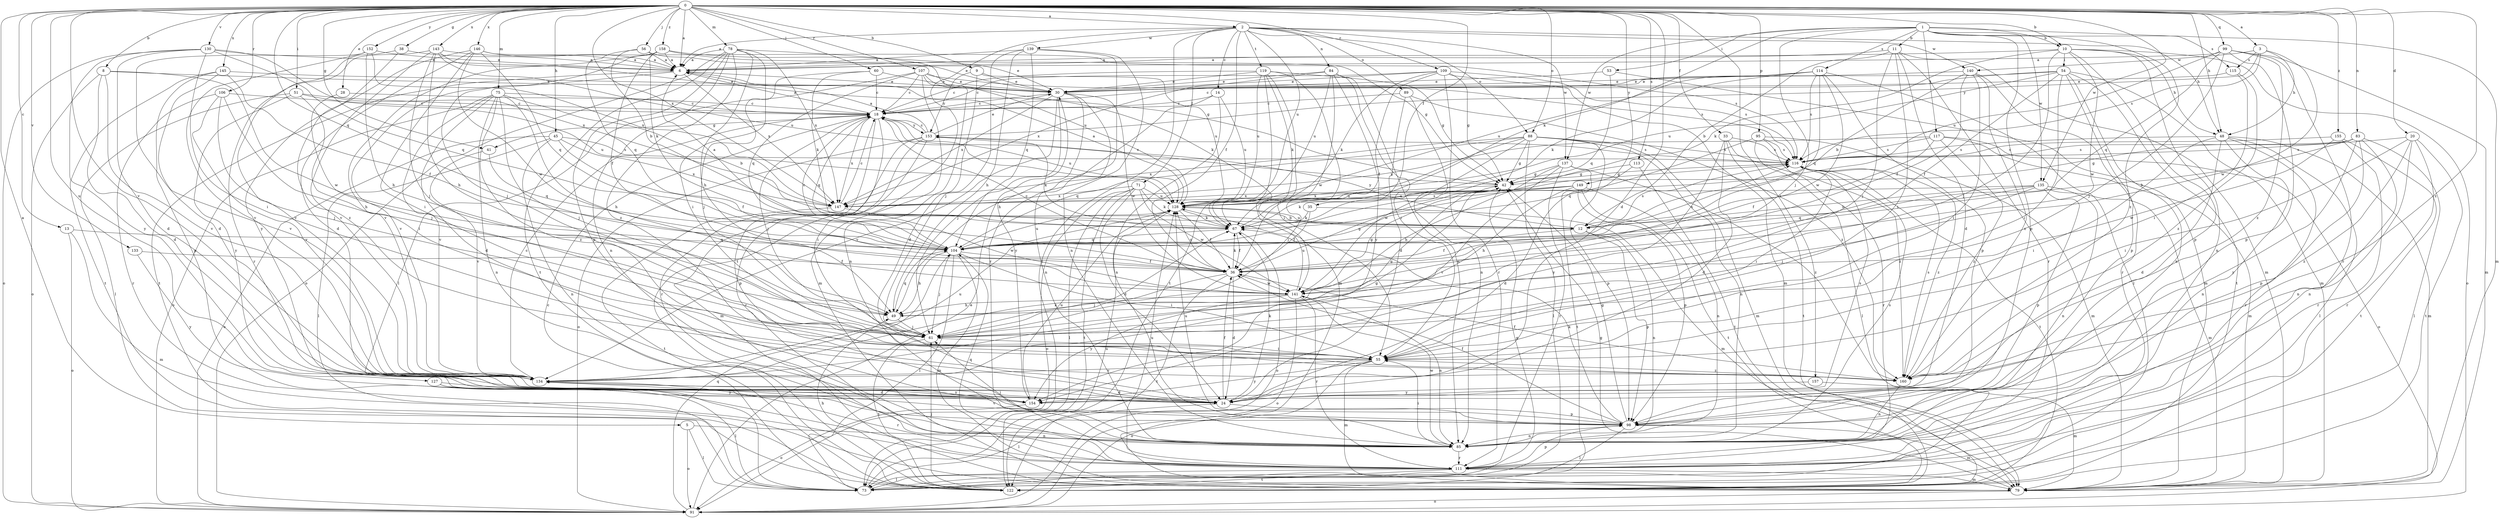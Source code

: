 strict digraph  {
0;
1;
2;
3;
5;
6;
8;
9;
10;
11;
12;
13;
14;
18;
20;
24;
28;
30;
33;
35;
36;
38;
41;
42;
45;
48;
49;
51;
53;
54;
55;
56;
60;
61;
67;
71;
73;
75;
78;
79;
83;
84;
85;
88;
89;
91;
95;
98;
99;
104;
106;
107;
109;
111;
113;
114;
115;
116;
117;
119;
122;
127;
128;
130;
133;
134;
135;
137;
139;
140;
141;
143;
145;
146;
147;
149;
152;
153;
154;
155;
157;
158;
160;
0 -> 2  [label=a];
0 -> 3  [label=a];
0 -> 5  [label=a];
0 -> 6  [label=a];
0 -> 8  [label=b];
0 -> 9  [label=b];
0 -> 10  [label=b];
0 -> 13  [label=c];
0 -> 20  [label=d];
0 -> 24  [label=d];
0 -> 28  [label=e];
0 -> 33  [label=f];
0 -> 35  [label=f];
0 -> 38  [label=g];
0 -> 41  [label=g];
0 -> 45  [label=h];
0 -> 48  [label=h];
0 -> 51  [label=i];
0 -> 56  [label=j];
0 -> 60  [label=j];
0 -> 75  [label=m];
0 -> 78  [label=m];
0 -> 83  [label=n];
0 -> 88  [label=o];
0 -> 95  [label=p];
0 -> 99  [label=q];
0 -> 104  [label=q];
0 -> 106  [label=r];
0 -> 107  [label=r];
0 -> 109  [label=r];
0 -> 113  [label=s];
0 -> 127  [label=u];
0 -> 130  [label=v];
0 -> 133  [label=v];
0 -> 134  [label=v];
0 -> 135  [label=w];
0 -> 143  [label=x];
0 -> 145  [label=x];
0 -> 146  [label=x];
0 -> 147  [label=x];
0 -> 149  [label=y];
0 -> 152  [label=y];
0 -> 155  [label=z];
0 -> 157  [label=z];
0 -> 158  [label=z];
0 -> 160  [label=z];
1 -> 10  [label=b];
1 -> 11  [label=b];
1 -> 53  [label=i];
1 -> 61  [label=j];
1 -> 67  [label=k];
1 -> 79  [label=m];
1 -> 98  [label=p];
1 -> 114  [label=s];
1 -> 115  [label=s];
1 -> 117  [label=t];
1 -> 135  [label=w];
1 -> 137  [label=w];
1 -> 160  [label=z];
2 -> 6  [label=a];
2 -> 14  [label=c];
2 -> 36  [label=f];
2 -> 48  [label=h];
2 -> 71  [label=l];
2 -> 73  [label=l];
2 -> 84  [label=n];
2 -> 88  [label=o];
2 -> 89  [label=o];
2 -> 119  [label=t];
2 -> 122  [label=t];
2 -> 128  [label=u];
2 -> 137  [label=w];
2 -> 139  [label=w];
2 -> 140  [label=w];
3 -> 48  [label=h];
3 -> 115  [label=s];
3 -> 116  [label=s];
3 -> 140  [label=w];
3 -> 141  [label=w];
3 -> 153  [label=y];
5 -> 73  [label=l];
5 -> 85  [label=n];
5 -> 91  [label=o];
6 -> 30  [label=e];
6 -> 122  [label=t];
6 -> 134  [label=v];
6 -> 147  [label=x];
8 -> 24  [label=d];
8 -> 30  [label=e];
8 -> 91  [label=o];
8 -> 134  [label=v];
8 -> 141  [label=w];
9 -> 24  [label=d];
9 -> 30  [label=e];
9 -> 128  [label=u];
9 -> 153  [label=y];
10 -> 6  [label=a];
10 -> 48  [label=h];
10 -> 54  [label=i];
10 -> 61  [label=j];
10 -> 67  [label=k];
10 -> 85  [label=n];
10 -> 91  [label=o];
10 -> 98  [label=p];
10 -> 141  [label=w];
11 -> 6  [label=a];
11 -> 12  [label=b];
11 -> 24  [label=d];
11 -> 55  [label=i];
11 -> 61  [label=j];
11 -> 79  [label=m];
11 -> 111  [label=r];
12 -> 36  [label=f];
12 -> 85  [label=n];
12 -> 98  [label=p];
12 -> 116  [label=s];
12 -> 128  [label=u];
12 -> 153  [label=y];
13 -> 79  [label=m];
13 -> 91  [label=o];
13 -> 104  [label=q];
14 -> 18  [label=c];
14 -> 49  [label=h];
14 -> 85  [label=n];
14 -> 128  [label=u];
18 -> 6  [label=a];
18 -> 41  [label=g];
18 -> 55  [label=i];
18 -> 61  [label=j];
18 -> 104  [label=q];
18 -> 111  [label=r];
18 -> 128  [label=u];
18 -> 147  [label=x];
18 -> 153  [label=y];
20 -> 55  [label=i];
20 -> 85  [label=n];
20 -> 111  [label=r];
20 -> 116  [label=s];
20 -> 122  [label=t];
20 -> 160  [label=z];
24 -> 36  [label=f];
24 -> 67  [label=k];
24 -> 73  [label=l];
24 -> 98  [label=p];
24 -> 116  [label=s];
28 -> 18  [label=c];
28 -> 61  [label=j];
30 -> 18  [label=c];
30 -> 61  [label=j];
30 -> 85  [label=n];
30 -> 134  [label=v];
30 -> 141  [label=w];
30 -> 147  [label=x];
30 -> 154  [label=y];
33 -> 24  [label=d];
33 -> 116  [label=s];
33 -> 122  [label=t];
33 -> 154  [label=y];
33 -> 160  [label=z];
35 -> 36  [label=f];
35 -> 67  [label=k];
35 -> 79  [label=m];
36 -> 18  [label=c];
36 -> 24  [label=d];
36 -> 42  [label=g];
36 -> 61  [label=j];
36 -> 67  [label=k];
36 -> 122  [label=t];
36 -> 128  [label=u];
36 -> 141  [label=w];
38 -> 6  [label=a];
38 -> 134  [label=v];
38 -> 160  [label=z];
41 -> 104  [label=q];
41 -> 134  [label=v];
42 -> 18  [label=c];
42 -> 128  [label=u];
45 -> 36  [label=f];
45 -> 73  [label=l];
45 -> 85  [label=n];
45 -> 91  [label=o];
45 -> 116  [label=s];
45 -> 147  [label=x];
48 -> 24  [label=d];
48 -> 55  [label=i];
48 -> 73  [label=l];
48 -> 79  [label=m];
48 -> 85  [label=n];
48 -> 111  [label=r];
48 -> 116  [label=s];
49 -> 61  [label=j];
49 -> 104  [label=q];
51 -> 18  [label=c];
51 -> 55  [label=i];
51 -> 73  [label=l];
51 -> 128  [label=u];
51 -> 154  [label=y];
53 -> 30  [label=e];
53 -> 79  [label=m];
53 -> 104  [label=q];
54 -> 18  [label=c];
54 -> 30  [label=e];
54 -> 36  [label=f];
54 -> 55  [label=i];
54 -> 79  [label=m];
54 -> 85  [label=n];
54 -> 98  [label=p];
54 -> 122  [label=t];
54 -> 128  [label=u];
55 -> 79  [label=m];
55 -> 91  [label=o];
55 -> 134  [label=v];
55 -> 154  [label=y];
55 -> 160  [label=z];
56 -> 6  [label=a];
56 -> 12  [label=b];
56 -> 30  [label=e];
56 -> 104  [label=q];
60 -> 18  [label=c];
60 -> 30  [label=e];
60 -> 61  [label=j];
60 -> 67  [label=k];
61 -> 42  [label=g];
61 -> 55  [label=i];
61 -> 122  [label=t];
67 -> 6  [label=a];
67 -> 36  [label=f];
67 -> 91  [label=o];
67 -> 104  [label=q];
67 -> 116  [label=s];
71 -> 24  [label=d];
71 -> 67  [label=k];
71 -> 73  [label=l];
71 -> 91  [label=o];
71 -> 122  [label=t];
71 -> 128  [label=u];
71 -> 141  [label=w];
71 -> 147  [label=x];
73 -> 18  [label=c];
73 -> 42  [label=g];
73 -> 128  [label=u];
75 -> 12  [label=b];
75 -> 18  [label=c];
75 -> 24  [label=d];
75 -> 49  [label=h];
75 -> 61  [label=j];
75 -> 85  [label=n];
75 -> 91  [label=o];
75 -> 134  [label=v];
75 -> 160  [label=z];
78 -> 6  [label=a];
78 -> 49  [label=h];
78 -> 55  [label=i];
78 -> 85  [label=n];
78 -> 91  [label=o];
78 -> 98  [label=p];
78 -> 122  [label=t];
78 -> 128  [label=u];
78 -> 147  [label=x];
78 -> 160  [label=z];
79 -> 42  [label=g];
79 -> 91  [label=o];
83 -> 12  [label=b];
83 -> 42  [label=g];
83 -> 73  [label=l];
83 -> 85  [label=n];
83 -> 98  [label=p];
83 -> 116  [label=s];
83 -> 154  [label=y];
84 -> 30  [label=e];
84 -> 55  [label=i];
84 -> 85  [label=n];
84 -> 128  [label=u];
84 -> 141  [label=w];
84 -> 147  [label=x];
84 -> 154  [label=y];
85 -> 55  [label=i];
85 -> 61  [label=j];
85 -> 111  [label=r];
85 -> 116  [label=s];
85 -> 141  [label=w];
88 -> 42  [label=g];
88 -> 61  [label=j];
88 -> 73  [label=l];
88 -> 79  [label=m];
88 -> 85  [label=n];
88 -> 98  [label=p];
88 -> 104  [label=q];
88 -> 116  [label=s];
88 -> 141  [label=w];
88 -> 147  [label=x];
89 -> 18  [label=c];
89 -> 24  [label=d];
89 -> 85  [label=n];
89 -> 160  [label=z];
91 -> 30  [label=e];
91 -> 104  [label=q];
95 -> 73  [label=l];
95 -> 79  [label=m];
95 -> 104  [label=q];
95 -> 111  [label=r];
95 -> 116  [label=s];
98 -> 36  [label=f];
98 -> 42  [label=g];
98 -> 67  [label=k];
98 -> 73  [label=l];
98 -> 79  [label=m];
98 -> 85  [label=n];
98 -> 128  [label=u];
98 -> 134  [label=v];
99 -> 6  [label=a];
99 -> 61  [label=j];
99 -> 79  [label=m];
99 -> 98  [label=p];
99 -> 104  [label=q];
99 -> 111  [label=r];
99 -> 128  [label=u];
99 -> 160  [label=z];
104 -> 18  [label=c];
104 -> 36  [label=f];
104 -> 49  [label=h];
104 -> 55  [label=i];
104 -> 61  [label=j];
104 -> 73  [label=l];
104 -> 79  [label=m];
104 -> 116  [label=s];
104 -> 128  [label=u];
106 -> 18  [label=c];
106 -> 49  [label=h];
106 -> 61  [label=j];
106 -> 111  [label=r];
106 -> 134  [label=v];
107 -> 18  [label=c];
107 -> 30  [label=e];
107 -> 67  [label=k];
107 -> 73  [label=l];
107 -> 79  [label=m];
107 -> 85  [label=n];
107 -> 104  [label=q];
107 -> 116  [label=s];
109 -> 18  [label=c];
109 -> 30  [label=e];
109 -> 36  [label=f];
109 -> 42  [label=g];
109 -> 67  [label=k];
109 -> 79  [label=m];
109 -> 111  [label=r];
109 -> 116  [label=s];
111 -> 73  [label=l];
111 -> 79  [label=m];
111 -> 98  [label=p];
111 -> 104  [label=q];
111 -> 122  [label=t];
111 -> 128  [label=u];
113 -> 24  [label=d];
113 -> 42  [label=g];
113 -> 122  [label=t];
114 -> 30  [label=e];
114 -> 67  [label=k];
114 -> 73  [label=l];
114 -> 98  [label=p];
114 -> 104  [label=q];
114 -> 116  [label=s];
114 -> 128  [label=u];
114 -> 141  [label=w];
115 -> 30  [label=e];
115 -> 55  [label=i];
115 -> 160  [label=z];
116 -> 42  [label=g];
116 -> 55  [label=i];
116 -> 122  [label=t];
116 -> 160  [label=z];
117 -> 36  [label=f];
117 -> 79  [label=m];
117 -> 91  [label=o];
117 -> 116  [label=s];
117 -> 147  [label=x];
117 -> 160  [label=z];
119 -> 18  [label=c];
119 -> 30  [label=e];
119 -> 42  [label=g];
119 -> 55  [label=i];
119 -> 67  [label=k];
119 -> 79  [label=m];
119 -> 122  [label=t];
119 -> 128  [label=u];
122 -> 49  [label=h];
122 -> 61  [label=j];
127 -> 24  [label=d];
127 -> 73  [label=l];
127 -> 154  [label=y];
128 -> 6  [label=a];
128 -> 12  [label=b];
128 -> 36  [label=f];
128 -> 67  [label=k];
130 -> 6  [label=a];
130 -> 24  [label=d];
130 -> 55  [label=i];
130 -> 91  [label=o];
130 -> 104  [label=q];
130 -> 147  [label=x];
130 -> 154  [label=y];
133 -> 36  [label=f];
133 -> 154  [label=y];
134 -> 18  [label=c];
134 -> 24  [label=d];
134 -> 42  [label=g];
134 -> 67  [label=k];
134 -> 111  [label=r];
134 -> 128  [label=u];
134 -> 154  [label=y];
135 -> 12  [label=b];
135 -> 61  [label=j];
135 -> 79  [label=m];
135 -> 85  [label=n];
135 -> 98  [label=p];
135 -> 104  [label=q];
135 -> 147  [label=x];
137 -> 42  [label=g];
137 -> 49  [label=h];
137 -> 111  [label=r];
137 -> 122  [label=t];
137 -> 134  [label=v];
137 -> 160  [label=z];
139 -> 6  [label=a];
139 -> 49  [label=h];
139 -> 61  [label=j];
139 -> 85  [label=n];
139 -> 104  [label=q];
139 -> 111  [label=r];
140 -> 12  [label=b];
140 -> 30  [label=e];
140 -> 36  [label=f];
140 -> 55  [label=i];
140 -> 111  [label=r];
140 -> 160  [label=z];
141 -> 42  [label=g];
141 -> 49  [label=h];
141 -> 85  [label=n];
141 -> 91  [label=o];
141 -> 111  [label=r];
141 -> 128  [label=u];
141 -> 154  [label=y];
143 -> 6  [label=a];
143 -> 42  [label=g];
143 -> 49  [label=h];
143 -> 61  [label=j];
143 -> 111  [label=r];
143 -> 128  [label=u];
143 -> 134  [label=v];
145 -> 30  [label=e];
145 -> 36  [label=f];
145 -> 98  [label=p];
145 -> 122  [label=t];
145 -> 134  [label=v];
146 -> 6  [label=a];
146 -> 24  [label=d];
146 -> 55  [label=i];
146 -> 104  [label=q];
146 -> 116  [label=s];
146 -> 141  [label=w];
146 -> 154  [label=y];
147 -> 18  [label=c];
147 -> 122  [label=t];
147 -> 141  [label=w];
149 -> 49  [label=h];
149 -> 67  [label=k];
149 -> 85  [label=n];
149 -> 98  [label=p];
149 -> 122  [label=t];
149 -> 128  [label=u];
149 -> 147  [label=x];
152 -> 6  [label=a];
152 -> 24  [label=d];
152 -> 49  [label=h];
152 -> 134  [label=v];
152 -> 147  [label=x];
153 -> 6  [label=a];
153 -> 18  [label=c];
153 -> 30  [label=e];
153 -> 67  [label=k];
153 -> 79  [label=m];
153 -> 91  [label=o];
153 -> 98  [label=p];
153 -> 111  [label=r];
153 -> 116  [label=s];
154 -> 91  [label=o];
154 -> 128  [label=u];
155 -> 111  [label=r];
155 -> 116  [label=s];
155 -> 122  [label=t];
155 -> 141  [label=w];
157 -> 79  [label=m];
157 -> 154  [label=y];
158 -> 6  [label=a];
158 -> 30  [label=e];
158 -> 36  [label=f];
158 -> 42  [label=g];
158 -> 61  [label=j];
158 -> 67  [label=k];
158 -> 134  [label=v];
160 -> 36  [label=f];
160 -> 85  [label=n];
160 -> 116  [label=s];
}

